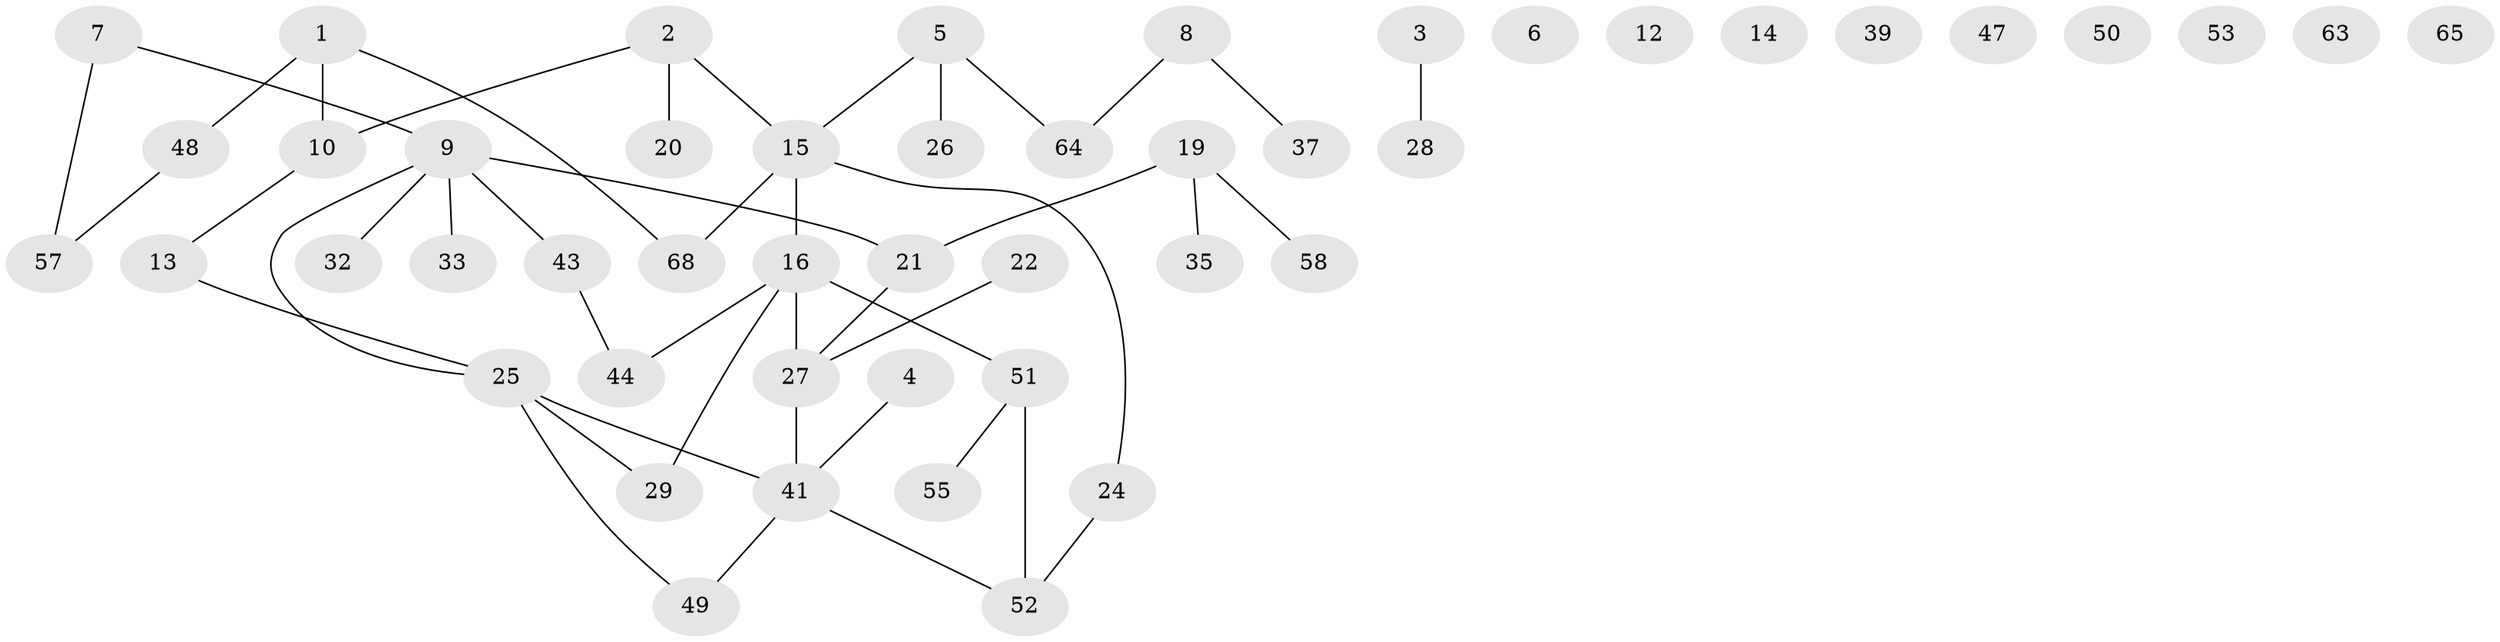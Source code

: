 // Generated by graph-tools (version 1.1) at 2025/23/03/03/25 07:23:25]
// undirected, 47 vertices, 45 edges
graph export_dot {
graph [start="1"]
  node [color=gray90,style=filled];
  1 [super="+36"];
  2 [super="+23"];
  3 [super="+54"];
  4;
  5 [super="+61"];
  6;
  7;
  8 [super="+60"];
  9 [super="+11"];
  10 [super="+17"];
  12 [super="+56"];
  13 [super="+66"];
  14;
  15 [super="+18"];
  16 [super="+34"];
  19 [super="+38"];
  20;
  21;
  22;
  24;
  25 [super="+30"];
  26 [super="+45"];
  27 [super="+31"];
  28;
  29 [super="+42"];
  32 [super="+40"];
  33;
  35;
  37;
  39;
  41 [super="+46"];
  43 [super="+70"];
  44;
  47;
  48 [super="+67"];
  49;
  50;
  51 [super="+62"];
  52 [super="+69"];
  53;
  55;
  57 [super="+59"];
  58;
  63;
  64;
  65;
  68;
  1 -- 68;
  1 -- 10;
  1 -- 48;
  2 -- 15;
  2 -- 10;
  2 -- 20;
  3 -- 28;
  4 -- 41;
  5 -- 64;
  5 -- 15;
  5 -- 26;
  7 -- 9;
  7 -- 57;
  8 -- 37;
  8 -- 64;
  9 -- 33;
  9 -- 43;
  9 -- 32;
  9 -- 21;
  9 -- 25;
  10 -- 13;
  13 -- 25;
  15 -- 24;
  15 -- 68;
  15 -- 16;
  16 -- 44;
  16 -- 27;
  16 -- 29;
  16 -- 51;
  19 -- 35;
  19 -- 58;
  19 -- 21;
  21 -- 27;
  22 -- 27;
  24 -- 52;
  25 -- 29;
  25 -- 49;
  25 -- 41;
  27 -- 41;
  41 -- 52;
  41 -- 49;
  43 -- 44;
  48 -- 57;
  51 -- 52;
  51 -- 55;
}
